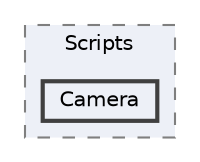 digraph "C:/Users/Dylan Stewart/Documents/GitHub/Project-Baxter-Sim---Team-Matrix/Matrix_CI_TrafficFlow/Assets/Scripts/Camera"
{
 // LATEX_PDF_SIZE
  bgcolor="transparent";
  edge [fontname=Helvetica,fontsize=10,labelfontname=Helvetica,labelfontsize=10];
  node [fontname=Helvetica,fontsize=10,shape=box,height=0.2,width=0.4];
  compound=true
  subgraph clusterdir_c0a1e5a76ac6bd889fe0714f2e65b901 {
    graph [ bgcolor="#edf0f7", pencolor="grey50", label="Scripts", fontname=Helvetica,fontsize=10 style="filled,dashed", URL="dir_c0a1e5a76ac6bd889fe0714f2e65b901.html",tooltip=""]
  dir_a5f422fbd172c4ac02704f0d4f77c154 [label="Camera", fillcolor="#edf0f7", color="grey25", style="filled,bold", URL="dir_a5f422fbd172c4ac02704f0d4f77c154.html",tooltip=""];
  }
}
